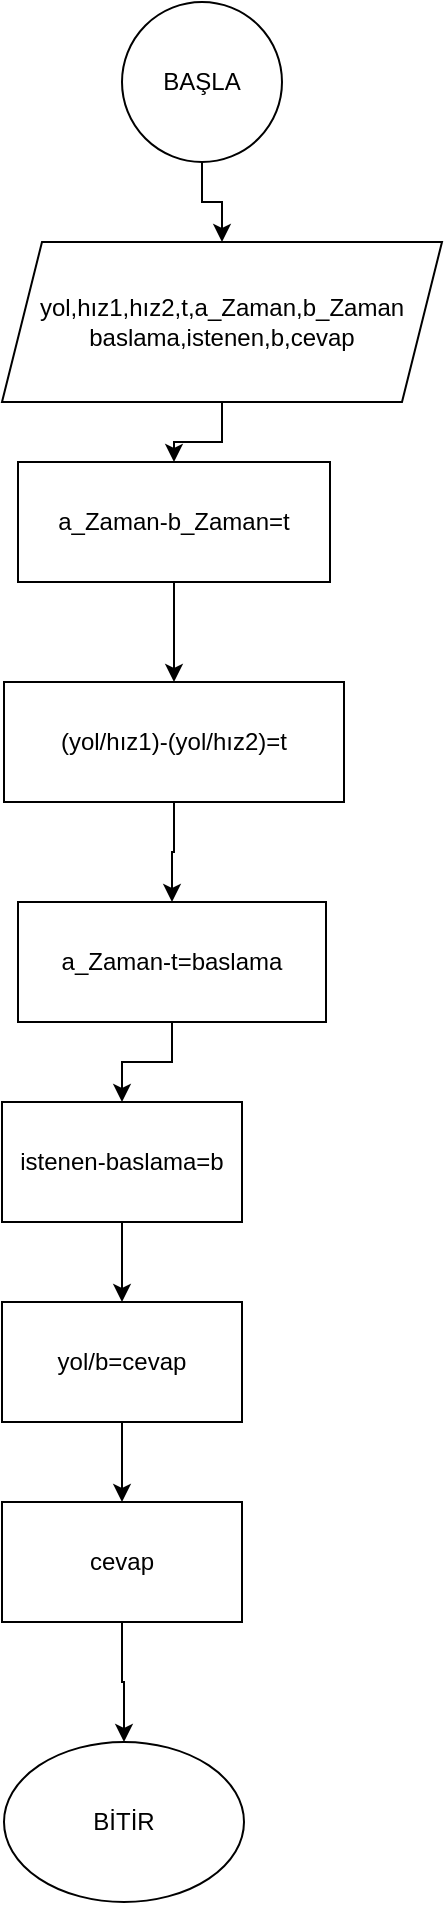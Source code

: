 <mxfile version="15.0.2" type="device"><diagram id="C5RBs43oDa-KdzZeNtuy" name="Page-1"><mxGraphModel dx="1011" dy="579" grid="1" gridSize="10" guides="1" tooltips="1" connect="1" arrows="1" fold="1" page="1" pageScale="1" pageWidth="827" pageHeight="1169" math="0" shadow="0"><root><mxCell id="WIyWlLk6GJQsqaUBKTNV-0"/><mxCell id="WIyWlLk6GJQsqaUBKTNV-1" parent="WIyWlLk6GJQsqaUBKTNV-0"/><mxCell id="41a2GG7Gz4ObtQ__LMhR-3" value="" style="edgeStyle=orthogonalEdgeStyle;rounded=0;orthogonalLoop=1;jettySize=auto;html=1;" edge="1" parent="WIyWlLk6GJQsqaUBKTNV-1" source="41a2GG7Gz4ObtQ__LMhR-0" target="41a2GG7Gz4ObtQ__LMhR-1"><mxGeometry relative="1" as="geometry"/></mxCell><mxCell id="41a2GG7Gz4ObtQ__LMhR-0" value="BAŞLA" style="ellipse;whiteSpace=wrap;html=1;aspect=fixed;" vertex="1" parent="WIyWlLk6GJQsqaUBKTNV-1"><mxGeometry x="310" y="20" width="80" height="80" as="geometry"/></mxCell><mxCell id="41a2GG7Gz4ObtQ__LMhR-6" value="" style="edgeStyle=orthogonalEdgeStyle;rounded=0;orthogonalLoop=1;jettySize=auto;html=1;" edge="1" parent="WIyWlLk6GJQsqaUBKTNV-1" source="41a2GG7Gz4ObtQ__LMhR-1" target="41a2GG7Gz4ObtQ__LMhR-5"><mxGeometry relative="1" as="geometry"/></mxCell><mxCell id="41a2GG7Gz4ObtQ__LMhR-1" value="yol,hız1,hız2,t,a_Zaman,b_Zaman&lt;br&gt;baslama,istenen,b,cevap" style="shape=parallelogram;perimeter=parallelogramPerimeter;whiteSpace=wrap;html=1;fixedSize=1;" vertex="1" parent="WIyWlLk6GJQsqaUBKTNV-1"><mxGeometry x="250" y="140" width="220" height="80" as="geometry"/></mxCell><mxCell id="41a2GG7Gz4ObtQ__LMhR-10" value="" style="edgeStyle=orthogonalEdgeStyle;rounded=0;orthogonalLoop=1;jettySize=auto;html=1;" edge="1" parent="WIyWlLk6GJQsqaUBKTNV-1" source="41a2GG7Gz4ObtQ__LMhR-2" target="41a2GG7Gz4ObtQ__LMhR-9"><mxGeometry relative="1" as="geometry"/></mxCell><mxCell id="41a2GG7Gz4ObtQ__LMhR-2" value="(yol/hız1)-(yol/hız2)=t" style="rounded=0;whiteSpace=wrap;html=1;" vertex="1" parent="WIyWlLk6GJQsqaUBKTNV-1"><mxGeometry x="251" y="360" width="170" height="60" as="geometry"/></mxCell><mxCell id="41a2GG7Gz4ObtQ__LMhR-8" value="" style="edgeStyle=orthogonalEdgeStyle;rounded=0;orthogonalLoop=1;jettySize=auto;html=1;" edge="1" parent="WIyWlLk6GJQsqaUBKTNV-1" source="41a2GG7Gz4ObtQ__LMhR-5" target="41a2GG7Gz4ObtQ__LMhR-2"><mxGeometry relative="1" as="geometry"/></mxCell><mxCell id="41a2GG7Gz4ObtQ__LMhR-5" value="a_Zaman-b_Zaman=t" style="rounded=0;whiteSpace=wrap;html=1;" vertex="1" parent="WIyWlLk6GJQsqaUBKTNV-1"><mxGeometry x="258" y="250" width="156" height="60" as="geometry"/></mxCell><mxCell id="41a2GG7Gz4ObtQ__LMhR-12" value="" style="edgeStyle=orthogonalEdgeStyle;rounded=0;orthogonalLoop=1;jettySize=auto;html=1;" edge="1" parent="WIyWlLk6GJQsqaUBKTNV-1" source="41a2GG7Gz4ObtQ__LMhR-9" target="41a2GG7Gz4ObtQ__LMhR-11"><mxGeometry relative="1" as="geometry"/></mxCell><mxCell id="41a2GG7Gz4ObtQ__LMhR-9" value="a_Zaman-t=baslama" style="rounded=0;whiteSpace=wrap;html=1;" vertex="1" parent="WIyWlLk6GJQsqaUBKTNV-1"><mxGeometry x="258" y="470" width="154" height="60" as="geometry"/></mxCell><mxCell id="41a2GG7Gz4ObtQ__LMhR-16" value="" style="edgeStyle=orthogonalEdgeStyle;rounded=0;orthogonalLoop=1;jettySize=auto;html=1;" edge="1" parent="WIyWlLk6GJQsqaUBKTNV-1" source="41a2GG7Gz4ObtQ__LMhR-11" target="41a2GG7Gz4ObtQ__LMhR-13"><mxGeometry relative="1" as="geometry"/></mxCell><mxCell id="41a2GG7Gz4ObtQ__LMhR-11" value="istenen-baslama=b" style="rounded=0;whiteSpace=wrap;html=1;" vertex="1" parent="WIyWlLk6GJQsqaUBKTNV-1"><mxGeometry x="250" y="570" width="120" height="60" as="geometry"/></mxCell><mxCell id="41a2GG7Gz4ObtQ__LMhR-17" value="" style="edgeStyle=orthogonalEdgeStyle;rounded=0;orthogonalLoop=1;jettySize=auto;html=1;" edge="1" parent="WIyWlLk6GJQsqaUBKTNV-1" source="41a2GG7Gz4ObtQ__LMhR-13" target="41a2GG7Gz4ObtQ__LMhR-14"><mxGeometry relative="1" as="geometry"/></mxCell><mxCell id="41a2GG7Gz4ObtQ__LMhR-13" value="yol/b=cevap" style="rounded=0;whiteSpace=wrap;html=1;" vertex="1" parent="WIyWlLk6GJQsqaUBKTNV-1"><mxGeometry x="250" y="670" width="120" height="60" as="geometry"/></mxCell><mxCell id="41a2GG7Gz4ObtQ__LMhR-18" value="" style="edgeStyle=orthogonalEdgeStyle;rounded=0;orthogonalLoop=1;jettySize=auto;html=1;" edge="1" parent="WIyWlLk6GJQsqaUBKTNV-1" source="41a2GG7Gz4ObtQ__LMhR-14" target="41a2GG7Gz4ObtQ__LMhR-15"><mxGeometry relative="1" as="geometry"/></mxCell><mxCell id="41a2GG7Gz4ObtQ__LMhR-14" value="cevap" style="rounded=0;whiteSpace=wrap;html=1;" vertex="1" parent="WIyWlLk6GJQsqaUBKTNV-1"><mxGeometry x="250" y="770" width="120" height="60" as="geometry"/></mxCell><mxCell id="41a2GG7Gz4ObtQ__LMhR-15" value="BİTİR" style="ellipse;whiteSpace=wrap;html=1;" vertex="1" parent="WIyWlLk6GJQsqaUBKTNV-1"><mxGeometry x="251" y="890" width="120" height="80" as="geometry"/></mxCell></root></mxGraphModel></diagram></mxfile>